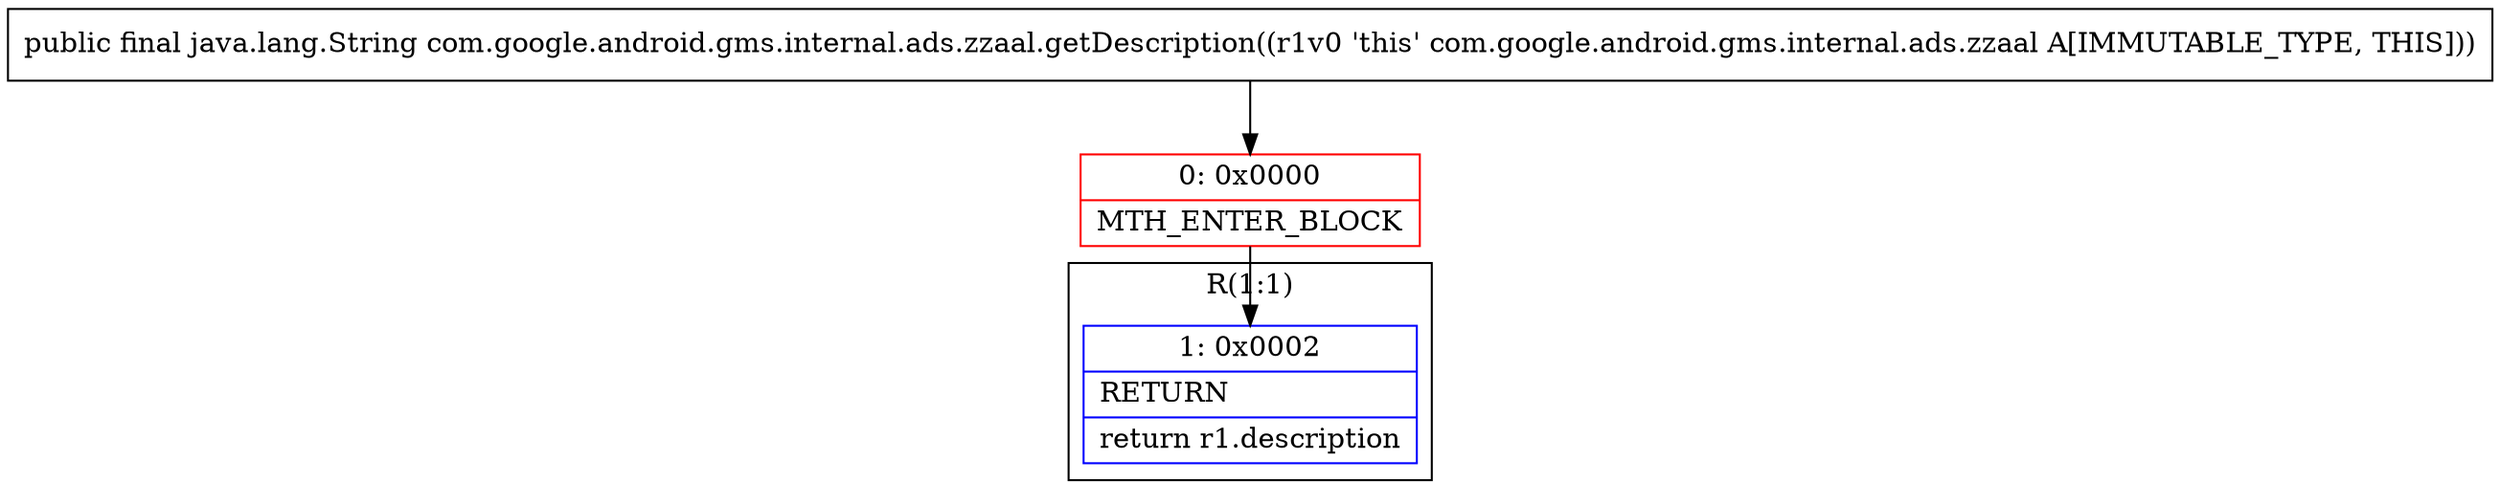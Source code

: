digraph "CFG forcom.google.android.gms.internal.ads.zzaal.getDescription()Ljava\/lang\/String;" {
subgraph cluster_Region_1776233406 {
label = "R(1:1)";
node [shape=record,color=blue];
Node_1 [shape=record,label="{1\:\ 0x0002|RETURN\l|return r1.description\l}"];
}
Node_0 [shape=record,color=red,label="{0\:\ 0x0000|MTH_ENTER_BLOCK\l}"];
MethodNode[shape=record,label="{public final java.lang.String com.google.android.gms.internal.ads.zzaal.getDescription((r1v0 'this' com.google.android.gms.internal.ads.zzaal A[IMMUTABLE_TYPE, THIS])) }"];
MethodNode -> Node_0;
Node_0 -> Node_1;
}

